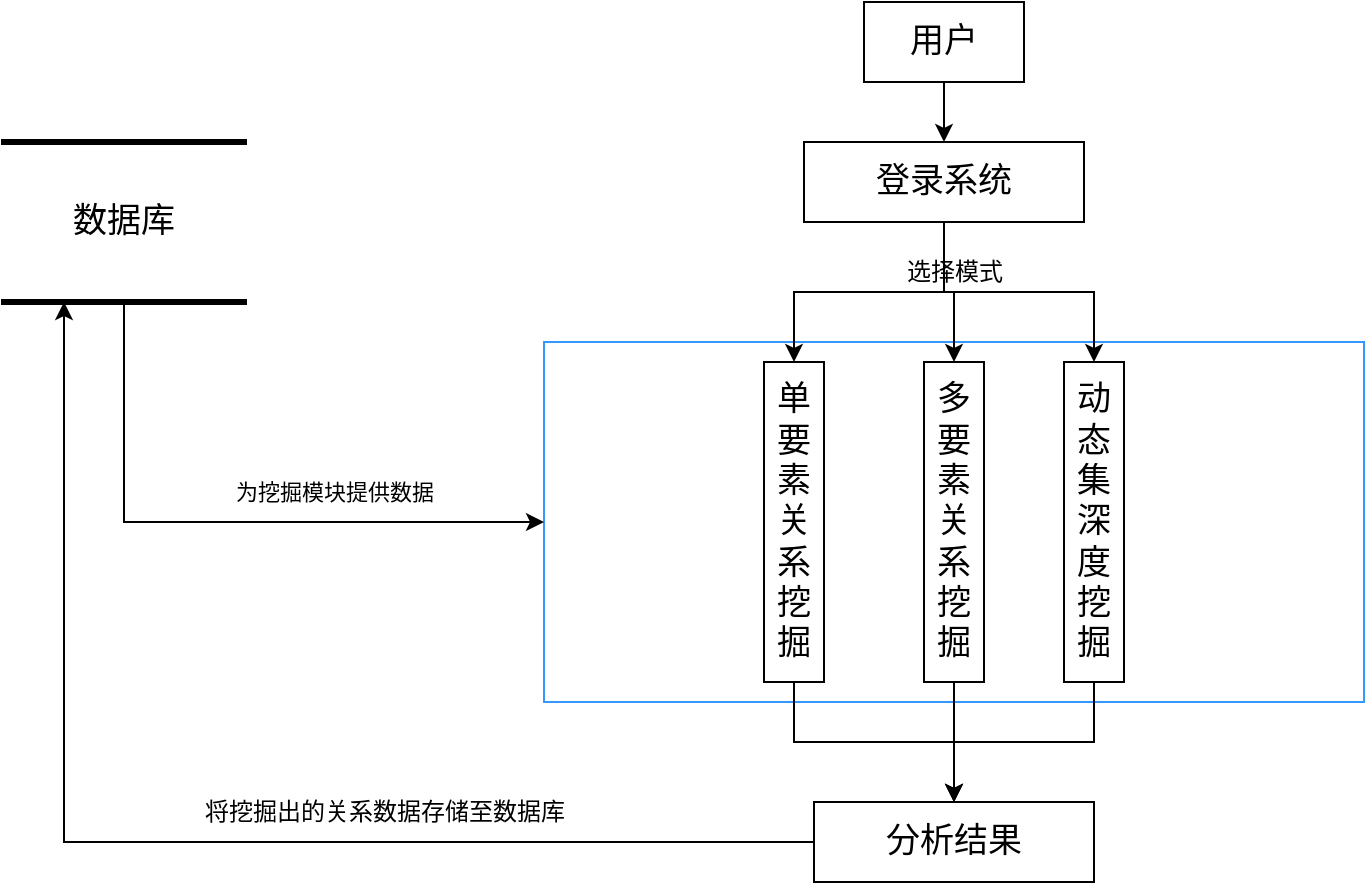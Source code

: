 <mxfile version="20.4.1" type="github">
  <diagram id="mGggeX72zSMDnIvPuUF5" name="第 1 页">
    <mxGraphModel dx="1459" dy="841" grid="1" gridSize="10" guides="1" tooltips="1" connect="1" arrows="1" fold="1" page="1" pageScale="1" pageWidth="827" pageHeight="1169" math="0" shadow="0">
      <root>
        <mxCell id="0" />
        <mxCell id="1" parent="0" />
        <mxCell id="XirZmgK_OV68tWayncwR-9" value="" style="rounded=0;whiteSpace=wrap;html=1;strokeWidth=1;strokeColor=#3399FF;" vertex="1" parent="1">
          <mxGeometry x="350" y="200" width="410" height="180" as="geometry" />
        </mxCell>
        <mxCell id="XirZmgK_OV68tWayncwR-17" style="edgeStyle=orthogonalEdgeStyle;rounded=0;orthogonalLoop=1;jettySize=auto;html=1;entryX=0;entryY=0.5;entryDx=0;entryDy=0;" edge="1" parent="1" source="XirZmgK_OV68tWayncwR-3" target="XirZmgK_OV68tWayncwR-9">
          <mxGeometry relative="1" as="geometry">
            <Array as="points">
              <mxPoint x="140" y="290" />
            </Array>
          </mxGeometry>
        </mxCell>
        <mxCell id="XirZmgK_OV68tWayncwR-3" value="&lt;font style=&quot;font-size: 17px;&quot;&gt;数据库&lt;/font&gt;" style="shape=partialRectangle;whiteSpace=wrap;html=1;left=0;right=0;fillColor=none;strokeWidth=3;" vertex="1" parent="1">
          <mxGeometry x="80" y="100" width="120" height="80" as="geometry" />
        </mxCell>
        <mxCell id="XirZmgK_OV68tWayncwR-22" style="edgeStyle=orthogonalEdgeStyle;rounded=0;orthogonalLoop=1;jettySize=auto;html=1;" edge="1" parent="1" source="XirZmgK_OV68tWayncwR-4" target="XirZmgK_OV68tWayncwR-15">
          <mxGeometry relative="1" as="geometry" />
        </mxCell>
        <mxCell id="XirZmgK_OV68tWayncwR-4" value="单要素关系挖掘" style="rounded=0;whiteSpace=wrap;html=1;strokeColor=#000000;strokeWidth=1;fontSize=17;" vertex="1" parent="1">
          <mxGeometry x="460" y="210" width="30" height="160" as="geometry" />
        </mxCell>
        <mxCell id="XirZmgK_OV68tWayncwR-21" style="edgeStyle=orthogonalEdgeStyle;rounded=0;orthogonalLoop=1;jettySize=auto;html=1;entryX=0.5;entryY=0;entryDx=0;entryDy=0;" edge="1" parent="1" source="XirZmgK_OV68tWayncwR-5" target="XirZmgK_OV68tWayncwR-15">
          <mxGeometry relative="1" as="geometry" />
        </mxCell>
        <mxCell id="XirZmgK_OV68tWayncwR-5" value="多要素关系挖掘" style="rounded=0;whiteSpace=wrap;html=1;strokeColor=#000000;strokeWidth=1;fontSize=17;" vertex="1" parent="1">
          <mxGeometry x="540" y="210" width="30" height="160" as="geometry" />
        </mxCell>
        <mxCell id="XirZmgK_OV68tWayncwR-23" style="edgeStyle=orthogonalEdgeStyle;rounded=0;orthogonalLoop=1;jettySize=auto;html=1;" edge="1" parent="1" source="XirZmgK_OV68tWayncwR-6" target="XirZmgK_OV68tWayncwR-15">
          <mxGeometry relative="1" as="geometry" />
        </mxCell>
        <mxCell id="XirZmgK_OV68tWayncwR-6" value="动态集深度挖掘" style="rounded=0;whiteSpace=wrap;html=1;strokeColor=#000000;strokeWidth=1;fontSize=17;" vertex="1" parent="1">
          <mxGeometry x="610" y="210" width="30" height="160" as="geometry" />
        </mxCell>
        <mxCell id="XirZmgK_OV68tWayncwR-10" style="edgeStyle=orthogonalEdgeStyle;rounded=0;orthogonalLoop=1;jettySize=auto;html=1;entryX=0.5;entryY=0;entryDx=0;entryDy=0;" edge="1" parent="1" source="XirZmgK_OV68tWayncwR-7" target="XirZmgK_OV68tWayncwR-8">
          <mxGeometry relative="1" as="geometry" />
        </mxCell>
        <mxCell id="XirZmgK_OV68tWayncwR-7" value="用户" style="rounded=0;whiteSpace=wrap;html=1;strokeColor=#000000;strokeWidth=1;fontSize=17;" vertex="1" parent="1">
          <mxGeometry x="510" y="30" width="80" height="40" as="geometry" />
        </mxCell>
        <mxCell id="XirZmgK_OV68tWayncwR-11" style="edgeStyle=orthogonalEdgeStyle;rounded=0;orthogonalLoop=1;jettySize=auto;html=1;entryX=0.5;entryY=0;entryDx=0;entryDy=0;" edge="1" parent="1" source="XirZmgK_OV68tWayncwR-8" target="XirZmgK_OV68tWayncwR-5">
          <mxGeometry relative="1" as="geometry" />
        </mxCell>
        <mxCell id="XirZmgK_OV68tWayncwR-12" style="edgeStyle=orthogonalEdgeStyle;rounded=0;orthogonalLoop=1;jettySize=auto;html=1;" edge="1" parent="1" source="XirZmgK_OV68tWayncwR-8" target="XirZmgK_OV68tWayncwR-4">
          <mxGeometry relative="1" as="geometry" />
        </mxCell>
        <mxCell id="XirZmgK_OV68tWayncwR-13" style="edgeStyle=orthogonalEdgeStyle;rounded=0;orthogonalLoop=1;jettySize=auto;html=1;" edge="1" parent="1" source="XirZmgK_OV68tWayncwR-8" target="XirZmgK_OV68tWayncwR-6">
          <mxGeometry relative="1" as="geometry" />
        </mxCell>
        <mxCell id="XirZmgK_OV68tWayncwR-8" value="登录系统" style="rounded=0;whiteSpace=wrap;html=1;strokeColor=#000000;strokeWidth=1;fontSize=17;" vertex="1" parent="1">
          <mxGeometry x="480" y="100" width="140" height="40" as="geometry" />
        </mxCell>
        <mxCell id="XirZmgK_OV68tWayncwR-14" value="选择模式" style="text;html=1;align=center;verticalAlign=middle;resizable=0;points=[];autosize=1;strokeColor=none;fillColor=none;" vertex="1" parent="1">
          <mxGeometry x="520" y="150" width="70" height="30" as="geometry" />
        </mxCell>
        <mxCell id="XirZmgK_OV68tWayncwR-16" style="edgeStyle=orthogonalEdgeStyle;rounded=0;orthogonalLoop=1;jettySize=auto;html=1;entryX=0.25;entryY=1;entryDx=0;entryDy=0;" edge="1" parent="1" source="XirZmgK_OV68tWayncwR-15" target="XirZmgK_OV68tWayncwR-3">
          <mxGeometry relative="1" as="geometry">
            <mxPoint x="110" y="190" as="targetPoint" />
          </mxGeometry>
        </mxCell>
        <mxCell id="XirZmgK_OV68tWayncwR-15" value="分析结果" style="rounded=0;whiteSpace=wrap;html=1;strokeColor=#000000;strokeWidth=1;fontSize=17;" vertex="1" parent="1">
          <mxGeometry x="485" y="430" width="140" height="40" as="geometry" />
        </mxCell>
        <mxCell id="XirZmgK_OV68tWayncwR-19" value="&lt;span style=&quot;font-size: 11px; background-color: rgb(255, 255, 255);&quot;&gt;为挖掘模块提供数据&lt;/span&gt;" style="text;html=1;align=center;verticalAlign=middle;resizable=0;points=[];autosize=1;strokeColor=none;fillColor=none;" vertex="1" parent="1">
          <mxGeometry x="180" y="260" width="130" height="30" as="geometry" />
        </mxCell>
        <mxCell id="XirZmgK_OV68tWayncwR-20" value="将挖掘出的关系数据存储至数据库" style="text;html=1;align=center;verticalAlign=middle;resizable=0;points=[];autosize=1;strokeColor=none;fillColor=none;" vertex="1" parent="1">
          <mxGeometry x="170" y="420" width="200" height="30" as="geometry" />
        </mxCell>
      </root>
    </mxGraphModel>
  </diagram>
</mxfile>
